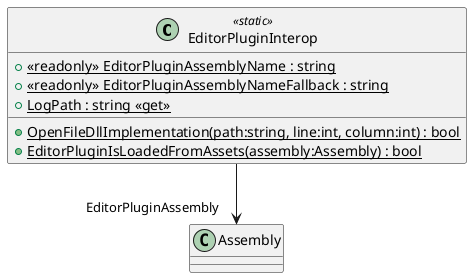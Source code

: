 @startuml
class EditorPluginInterop <<static>> {
    + {static} <<readonly>> EditorPluginAssemblyName : string
    + {static} <<readonly>> EditorPluginAssemblyNameFallback : string
    + {static} LogPath : string <<get>>
    + {static} OpenFileDllImplementation(path:string, line:int, column:int) : bool
    + {static} EditorPluginIsLoadedFromAssets(assembly:Assembly) : bool
}
EditorPluginInterop --> "EditorPluginAssembly" Assembly
@enduml
